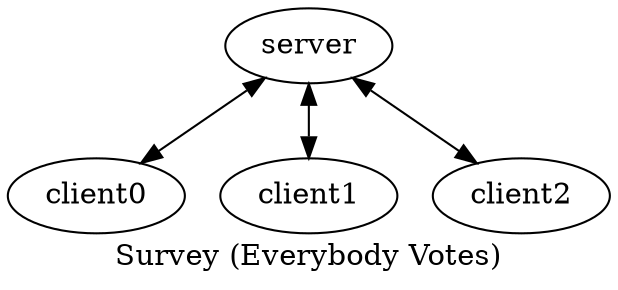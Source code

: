 digraph survey {
    label = "Survey (Everybody Votes)";
    concentrate = true;

    server -> client0;
    client0 -> server;

    server -> client1;
    client1 -> server;

    server -> client2;
    client2 -> server;
}
